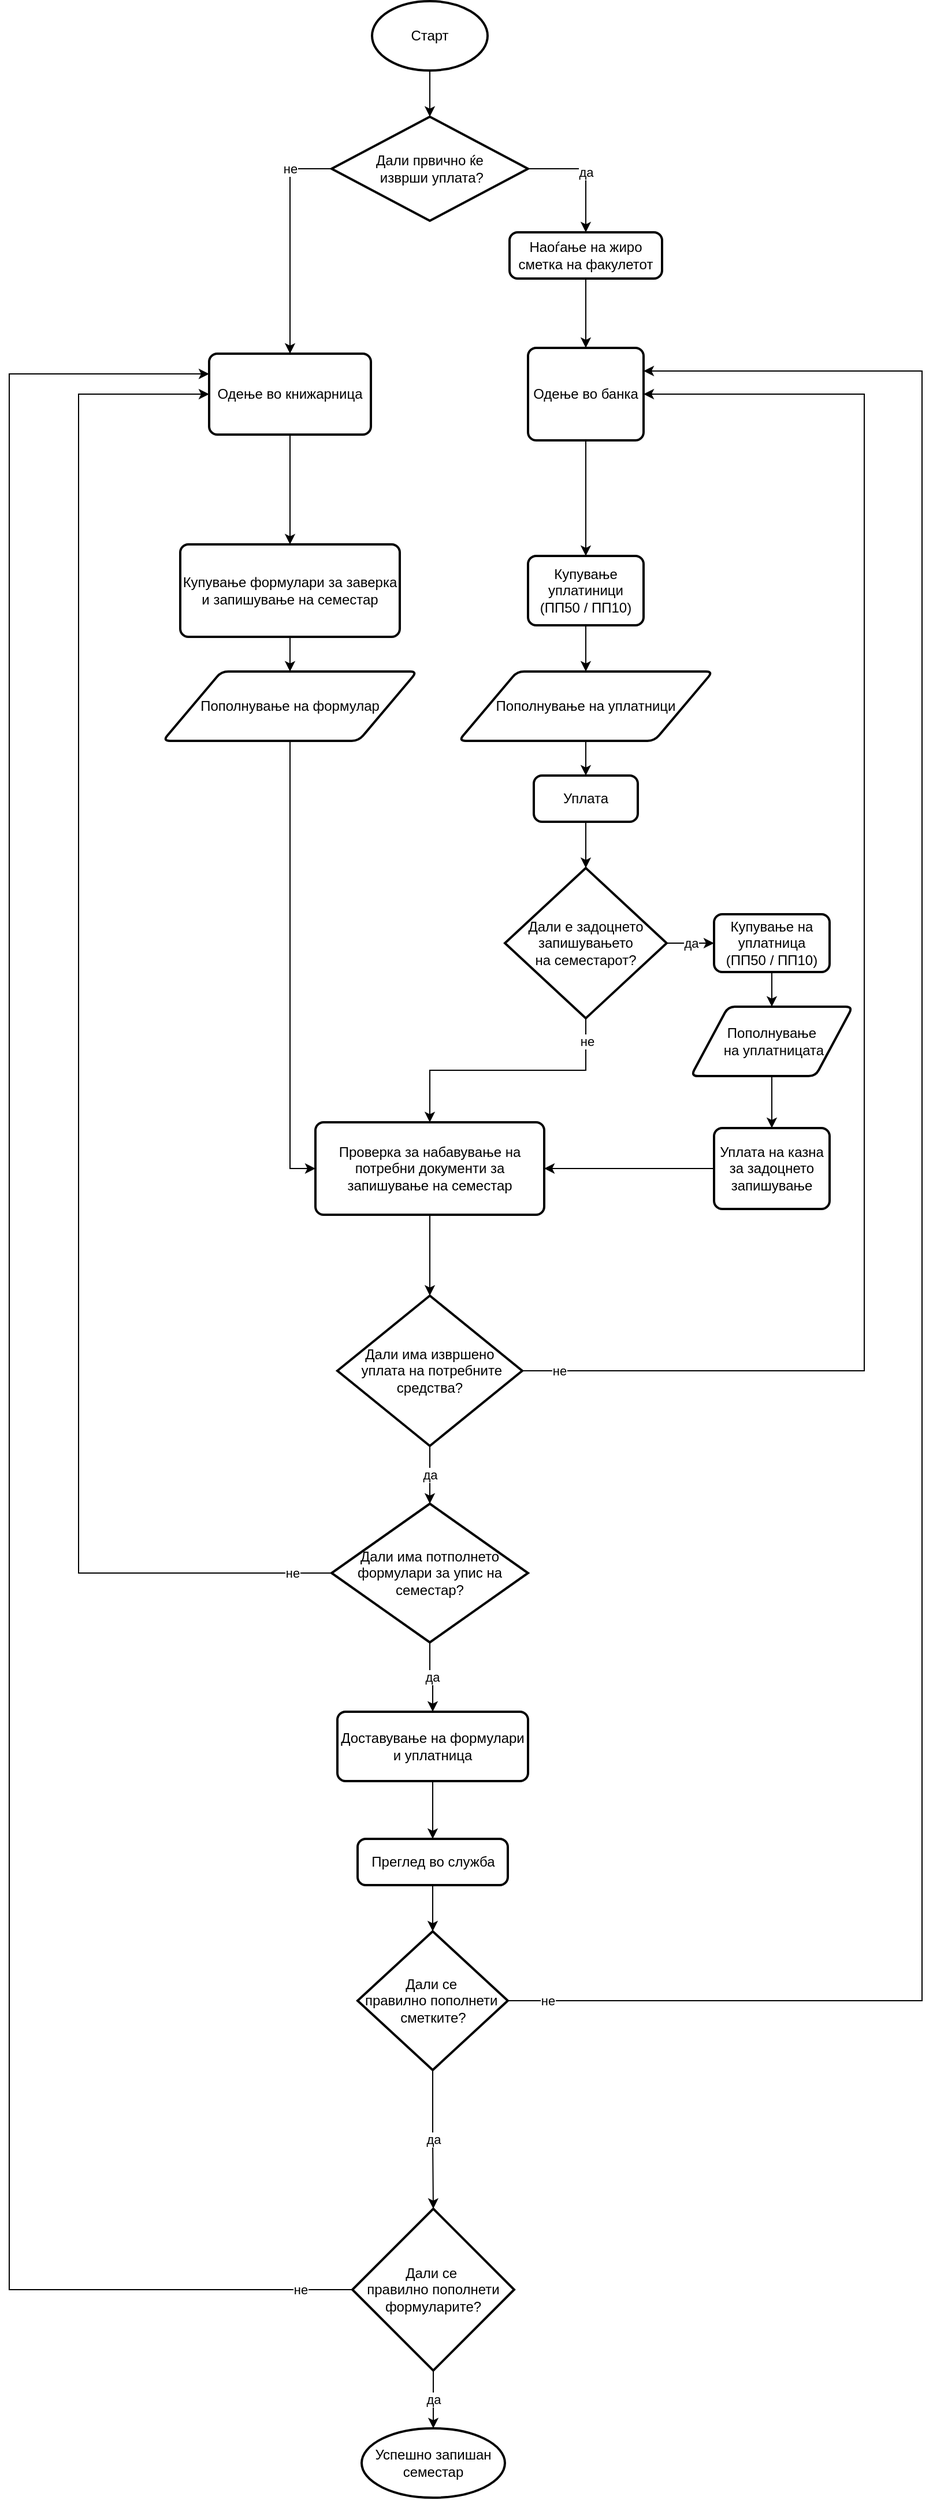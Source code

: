 <mxfile version="26.0.14">
  <diagram name="Page-1" id="tX3nNqRqcCU1jk92epG6">
    <mxGraphModel dx="1290" dy="1743" grid="1" gridSize="10" guides="1" tooltips="1" connect="1" arrows="1" fold="1" page="1" pageScale="1" pageWidth="827" pageHeight="1169" math="0" shadow="0">
      <root>
        <mxCell id="0" />
        <mxCell id="1" parent="0" />
        <mxCell id="rppevgBpJnkYU8gySghs-69" value="" style="edgeStyle=orthogonalEdgeStyle;rounded=0;orthogonalLoop=1;jettySize=auto;html=1;" edge="1" parent="1" source="rppevgBpJnkYU8gySghs-1" target="rppevgBpJnkYU8gySghs-67">
          <mxGeometry relative="1" as="geometry" />
        </mxCell>
        <mxCell id="rppevgBpJnkYU8gySghs-1" value="Старт" style="strokeWidth=2;html=1;shape=mxgraph.flowchart.start_1;whiteSpace=wrap;" vertex="1" parent="1">
          <mxGeometry x="364" y="-150" width="100" height="60" as="geometry" />
        </mxCell>
        <mxCell id="rppevgBpJnkYU8gySghs-50" style="edgeStyle=orthogonalEdgeStyle;rounded=0;orthogonalLoop=1;jettySize=auto;html=1;exitX=0.5;exitY=1;exitDx=0;exitDy=0;entryX=0.5;entryY=0;entryDx=0;entryDy=0;" edge="1" parent="1" source="rppevgBpJnkYU8gySghs-2" target="rppevgBpJnkYU8gySghs-4">
          <mxGeometry relative="1" as="geometry" />
        </mxCell>
        <mxCell id="rppevgBpJnkYU8gySghs-2" value="Купување формулари за заверка и запишување на семестар" style="rounded=1;whiteSpace=wrap;html=1;absoluteArcSize=1;arcSize=14;strokeWidth=2;" vertex="1" parent="1">
          <mxGeometry x="198" y="320" width="190" height="80" as="geometry" />
        </mxCell>
        <mxCell id="rppevgBpJnkYU8gySghs-116" style="edgeStyle=orthogonalEdgeStyle;rounded=0;orthogonalLoop=1;jettySize=auto;html=1;exitX=0.5;exitY=1;exitDx=0;exitDy=0;entryX=0;entryY=0.5;entryDx=0;entryDy=0;" edge="1" parent="1" source="rppevgBpJnkYU8gySghs-4" target="rppevgBpJnkYU8gySghs-59">
          <mxGeometry relative="1" as="geometry" />
        </mxCell>
        <mxCell id="rppevgBpJnkYU8gySghs-4" value="Пополнување на формулар" style="shape=parallelogram;html=1;strokeWidth=2;perimeter=parallelogramPerimeter;whiteSpace=wrap;rounded=1;arcSize=12;size=0.23;" vertex="1" parent="1">
          <mxGeometry x="183" y="430" width="220" height="60" as="geometry" />
        </mxCell>
        <mxCell id="rppevgBpJnkYU8gySghs-105" value="" style="edgeStyle=orthogonalEdgeStyle;rounded=0;orthogonalLoop=1;jettySize=auto;html=1;" edge="1" parent="1" source="rppevgBpJnkYU8gySghs-6" target="rppevgBpJnkYU8gySghs-98">
          <mxGeometry relative="1" as="geometry" />
        </mxCell>
        <mxCell id="rppevgBpJnkYU8gySghs-6" value="Уплата" style="rounded=1;whiteSpace=wrap;html=1;absoluteArcSize=1;arcSize=14;strokeWidth=2;" vertex="1" parent="1">
          <mxGeometry x="504" y="520" width="90" height="40" as="geometry" />
        </mxCell>
        <mxCell id="rppevgBpJnkYU8gySghs-85" value="" style="edgeStyle=orthogonalEdgeStyle;rounded=0;orthogonalLoop=1;jettySize=auto;html=1;" edge="1" parent="1" source="rppevgBpJnkYU8gySghs-7" target="rppevgBpJnkYU8gySghs-8">
          <mxGeometry relative="1" as="geometry" />
        </mxCell>
        <mxCell id="rppevgBpJnkYU8gySghs-7" value="Доставување на формулари и уплатница" style="rounded=1;whiteSpace=wrap;html=1;absoluteArcSize=1;arcSize=14;strokeWidth=2;" vertex="1" parent="1">
          <mxGeometry x="334" y="1330" width="165" height="60" as="geometry" />
        </mxCell>
        <mxCell id="rppevgBpJnkYU8gySghs-87" value="" style="edgeStyle=orthogonalEdgeStyle;rounded=0;orthogonalLoop=1;jettySize=auto;html=1;" edge="1" parent="1" source="rppevgBpJnkYU8gySghs-8" target="rppevgBpJnkYU8gySghs-86">
          <mxGeometry relative="1" as="geometry" />
        </mxCell>
        <mxCell id="rppevgBpJnkYU8gySghs-8" value="Преглед во служба" style="rounded=1;whiteSpace=wrap;html=1;absoluteArcSize=1;arcSize=14;strokeWidth=2;" vertex="1" parent="1">
          <mxGeometry x="351.5" y="1440" width="130" height="40" as="geometry" />
        </mxCell>
        <mxCell id="rppevgBpJnkYU8gySghs-24" value="Успешно запишан семестар" style="strokeWidth=2;html=1;shape=mxgraph.flowchart.start_1;whiteSpace=wrap;" vertex="1" parent="1">
          <mxGeometry x="355" y="1950" width="124" height="60" as="geometry" />
        </mxCell>
        <mxCell id="rppevgBpJnkYU8gySghs-40" value="" style="edgeStyle=orthogonalEdgeStyle;rounded=0;orthogonalLoop=1;jettySize=auto;html=1;" edge="1" parent="1" source="rppevgBpJnkYU8gySghs-26" target="rppevgBpJnkYU8gySghs-2">
          <mxGeometry relative="1" as="geometry" />
        </mxCell>
        <mxCell id="rppevgBpJnkYU8gySghs-26" value="Одење во книжарница" style="rounded=1;whiteSpace=wrap;html=1;absoluteArcSize=1;arcSize=14;strokeWidth=2;" vertex="1" parent="1">
          <mxGeometry x="223" y="155" width="140" height="70" as="geometry" />
        </mxCell>
        <mxCell id="rppevgBpJnkYU8gySghs-104" value="" style="edgeStyle=orthogonalEdgeStyle;rounded=0;orthogonalLoop=1;jettySize=auto;html=1;" edge="1" parent="1" source="rppevgBpJnkYU8gySghs-29" target="rppevgBpJnkYU8gySghs-30">
          <mxGeometry relative="1" as="geometry" />
        </mxCell>
        <mxCell id="rppevgBpJnkYU8gySghs-29" value="Одење во банка" style="rounded=1;whiteSpace=wrap;html=1;absoluteArcSize=1;arcSize=14;strokeWidth=2;" vertex="1" parent="1">
          <mxGeometry x="499" y="150" width="100" height="80" as="geometry" />
        </mxCell>
        <mxCell id="rppevgBpJnkYU8gySghs-73" value="" style="edgeStyle=orthogonalEdgeStyle;rounded=0;orthogonalLoop=1;jettySize=auto;html=1;" edge="1" parent="1" source="rppevgBpJnkYU8gySghs-30" target="rppevgBpJnkYU8gySghs-51">
          <mxGeometry relative="1" as="geometry" />
        </mxCell>
        <mxCell id="rppevgBpJnkYU8gySghs-30" value="Купување уплатиници (ПП50 / ПП10)" style="rounded=1;whiteSpace=wrap;html=1;absoluteArcSize=1;arcSize=14;strokeWidth=2;" vertex="1" parent="1">
          <mxGeometry x="499" y="330" width="100" height="60" as="geometry" />
        </mxCell>
        <mxCell id="rppevgBpJnkYU8gySghs-53" value="" style="edgeStyle=orthogonalEdgeStyle;rounded=0;orthogonalLoop=1;jettySize=auto;html=1;" edge="1" parent="1" source="rppevgBpJnkYU8gySghs-51" target="rppevgBpJnkYU8gySghs-6">
          <mxGeometry relative="1" as="geometry" />
        </mxCell>
        <mxCell id="rppevgBpJnkYU8gySghs-51" value="Пополнување на уплатници" style="shape=parallelogram;html=1;strokeWidth=2;perimeter=parallelogramPerimeter;whiteSpace=wrap;rounded=1;arcSize=12;size=0.23;" vertex="1" parent="1">
          <mxGeometry x="439" y="430" width="220" height="60" as="geometry" />
        </mxCell>
        <mxCell id="rppevgBpJnkYU8gySghs-78" value="" style="edgeStyle=orthogonalEdgeStyle;rounded=0;orthogonalLoop=1;jettySize=auto;html=1;" edge="1" parent="1" source="rppevgBpJnkYU8gySghs-59" target="rppevgBpJnkYU8gySghs-77">
          <mxGeometry relative="1" as="geometry" />
        </mxCell>
        <mxCell id="rppevgBpJnkYU8gySghs-59" value="Проверка за набавување на потребни документи за запишување на семестар" style="rounded=1;whiteSpace=wrap;html=1;absoluteArcSize=1;arcSize=14;strokeWidth=2;" vertex="1" parent="1">
          <mxGeometry x="315" y="820" width="198" height="80" as="geometry" />
        </mxCell>
        <mxCell id="rppevgBpJnkYU8gySghs-70" value="да" style="edgeStyle=orthogonalEdgeStyle;rounded=0;orthogonalLoop=1;jettySize=auto;html=1;exitX=1;exitY=0.5;exitDx=0;exitDy=0;exitPerimeter=0;entryX=0.5;entryY=0;entryDx=0;entryDy=0;" edge="1" parent="1" source="rppevgBpJnkYU8gySghs-67" target="rppevgBpJnkYU8gySghs-93">
          <mxGeometry relative="1" as="geometry" />
        </mxCell>
        <mxCell id="rppevgBpJnkYU8gySghs-71" value="не" style="edgeStyle=orthogonalEdgeStyle;rounded=0;orthogonalLoop=1;jettySize=auto;html=1;exitX=0;exitY=0.5;exitDx=0;exitDy=0;exitPerimeter=0;entryX=0.5;entryY=0;entryDx=0;entryDy=0;" edge="1" parent="1" source="rppevgBpJnkYU8gySghs-67" target="rppevgBpJnkYU8gySghs-26">
          <mxGeometry x="-0.633" relative="1" as="geometry">
            <mxPoint as="offset" />
          </mxGeometry>
        </mxCell>
        <mxCell id="rppevgBpJnkYU8gySghs-67" value="Дали првично ќе&lt;div&gt;&amp;nbsp;изврши уплата?&lt;br&gt;&lt;/div&gt;" style="strokeWidth=2;html=1;shape=mxgraph.flowchart.decision;whiteSpace=wrap;" vertex="1" parent="1">
          <mxGeometry x="329" y="-50" width="170" height="90" as="geometry" />
        </mxCell>
        <mxCell id="rppevgBpJnkYU8gySghs-82" value="не" style="edgeStyle=orthogonalEdgeStyle;rounded=0;orthogonalLoop=1;jettySize=auto;html=1;exitX=1;exitY=0.5;exitDx=0;exitDy=0;exitPerimeter=0;entryX=1;entryY=0.5;entryDx=0;entryDy=0;" edge="1" parent="1" source="rppevgBpJnkYU8gySghs-77" target="rppevgBpJnkYU8gySghs-29">
          <mxGeometry x="-0.952" relative="1" as="geometry">
            <Array as="points">
              <mxPoint x="790" y="1035" />
              <mxPoint x="790" y="190" />
            </Array>
            <mxPoint as="offset" />
          </mxGeometry>
        </mxCell>
        <mxCell id="rppevgBpJnkYU8gySghs-77" value="Дали има извршено&lt;div&gt;&amp;nbsp;уплата на потребните средства?&lt;/div&gt;" style="strokeWidth=2;html=1;shape=mxgraph.flowchart.decision;whiteSpace=wrap;" vertex="1" parent="1">
          <mxGeometry x="334" y="970" width="160" height="130" as="geometry" />
        </mxCell>
        <mxCell id="rppevgBpJnkYU8gySghs-83" value="да" style="edgeStyle=orthogonalEdgeStyle;rounded=0;orthogonalLoop=1;jettySize=auto;html=1;" edge="1" parent="1" source="rppevgBpJnkYU8gySghs-79" target="rppevgBpJnkYU8gySghs-7">
          <mxGeometry relative="1" as="geometry" />
        </mxCell>
        <mxCell id="rppevgBpJnkYU8gySghs-84" value="не" style="edgeStyle=orthogonalEdgeStyle;rounded=0;orthogonalLoop=1;jettySize=auto;html=1;exitX=0;exitY=0.5;exitDx=0;exitDy=0;exitPerimeter=0;entryX=0;entryY=0.5;entryDx=0;entryDy=0;" edge="1" parent="1" source="rppevgBpJnkYU8gySghs-79" target="rppevgBpJnkYU8gySghs-26">
          <mxGeometry x="-0.95" relative="1" as="geometry">
            <Array as="points">
              <mxPoint x="110" y="1210" />
              <mxPoint x="110" y="190" />
            </Array>
            <mxPoint as="offset" />
          </mxGeometry>
        </mxCell>
        <mxCell id="rppevgBpJnkYU8gySghs-79" value="Дали има потполнето формулари за упис на семестар?" style="strokeWidth=2;html=1;shape=mxgraph.flowchart.decision;whiteSpace=wrap;" vertex="1" parent="1">
          <mxGeometry x="329" y="1150" width="170" height="120" as="geometry" />
        </mxCell>
        <mxCell id="rppevgBpJnkYU8gySghs-81" value="да" style="edgeStyle=orthogonalEdgeStyle;rounded=0;orthogonalLoop=1;jettySize=auto;html=1;exitX=0.5;exitY=1;exitDx=0;exitDy=0;exitPerimeter=0;entryX=0.5;entryY=0;entryDx=0;entryDy=0;entryPerimeter=0;" edge="1" parent="1" source="rppevgBpJnkYU8gySghs-77" target="rppevgBpJnkYU8gySghs-79">
          <mxGeometry relative="1" as="geometry" />
        </mxCell>
        <mxCell id="rppevgBpJnkYU8gySghs-89" value="да" style="edgeStyle=orthogonalEdgeStyle;rounded=0;orthogonalLoop=1;jettySize=auto;html=1;" edge="1" parent="1" source="rppevgBpJnkYU8gySghs-86" target="rppevgBpJnkYU8gySghs-88">
          <mxGeometry relative="1" as="geometry" />
        </mxCell>
        <mxCell id="rppevgBpJnkYU8gySghs-90" value="не" style="edgeStyle=orthogonalEdgeStyle;rounded=0;orthogonalLoop=1;jettySize=auto;html=1;exitX=1;exitY=0.5;exitDx=0;exitDy=0;exitPerimeter=0;entryX=1;entryY=0.25;entryDx=0;entryDy=0;" edge="1" parent="1" source="rppevgBpJnkYU8gySghs-86" target="rppevgBpJnkYU8gySghs-29">
          <mxGeometry x="-0.966" relative="1" as="geometry">
            <Array as="points">
              <mxPoint x="840" y="1580" />
              <mxPoint x="840" y="170" />
            </Array>
            <mxPoint as="offset" />
          </mxGeometry>
        </mxCell>
        <mxCell id="rppevgBpJnkYU8gySghs-86" value="Дали се&amp;nbsp;&lt;div&gt;правилно пополнети&amp;nbsp;&lt;div&gt;сметките?&lt;/div&gt;&lt;/div&gt;" style="strokeWidth=2;html=1;shape=mxgraph.flowchart.decision;whiteSpace=wrap;" vertex="1" parent="1">
          <mxGeometry x="351.5" y="1520" width="130" height="120" as="geometry" />
        </mxCell>
        <mxCell id="rppevgBpJnkYU8gySghs-91" value="да" style="edgeStyle=orthogonalEdgeStyle;rounded=0;orthogonalLoop=1;jettySize=auto;html=1;" edge="1" parent="1" source="rppevgBpJnkYU8gySghs-88" target="rppevgBpJnkYU8gySghs-24">
          <mxGeometry relative="1" as="geometry" />
        </mxCell>
        <mxCell id="rppevgBpJnkYU8gySghs-92" value="не" style="edgeStyle=orthogonalEdgeStyle;rounded=0;orthogonalLoop=1;jettySize=auto;html=1;exitX=0;exitY=0.5;exitDx=0;exitDy=0;exitPerimeter=0;entryX=0;entryY=0.25;entryDx=0;entryDy=0;" edge="1" parent="1" source="rppevgBpJnkYU8gySghs-88" target="rppevgBpJnkYU8gySghs-26">
          <mxGeometry x="-0.957" relative="1" as="geometry">
            <Array as="points">
              <mxPoint x="50" y="1830" />
              <mxPoint x="50" y="173" />
            </Array>
            <mxPoint as="offset" />
          </mxGeometry>
        </mxCell>
        <mxCell id="rppevgBpJnkYU8gySghs-88" value="Дали се&amp;nbsp;&lt;div&gt;правилно пополнети формуларите?&lt;/div&gt;" style="strokeWidth=2;html=1;shape=mxgraph.flowchart.decision;whiteSpace=wrap;" vertex="1" parent="1">
          <mxGeometry x="347" y="1760" width="140" height="140" as="geometry" />
        </mxCell>
        <mxCell id="rppevgBpJnkYU8gySghs-95" value="" style="edgeStyle=orthogonalEdgeStyle;rounded=0;orthogonalLoop=1;jettySize=auto;html=1;" edge="1" parent="1" source="rppevgBpJnkYU8gySghs-93" target="rppevgBpJnkYU8gySghs-29">
          <mxGeometry relative="1" as="geometry" />
        </mxCell>
        <mxCell id="rppevgBpJnkYU8gySghs-93" value="Наоѓање на жиро сметка на факулетот" style="rounded=1;whiteSpace=wrap;html=1;absoluteArcSize=1;arcSize=14;strokeWidth=2;" vertex="1" parent="1">
          <mxGeometry x="483" y="50" width="132" height="40" as="geometry" />
        </mxCell>
        <mxCell id="rppevgBpJnkYU8gySghs-107" value="да" style="edgeStyle=orthogonalEdgeStyle;rounded=0;orthogonalLoop=1;jettySize=auto;html=1;" edge="1" parent="1" source="rppevgBpJnkYU8gySghs-98" target="rppevgBpJnkYU8gySghs-106">
          <mxGeometry relative="1" as="geometry" />
        </mxCell>
        <mxCell id="rppevgBpJnkYU8gySghs-117" value="не" style="edgeStyle=orthogonalEdgeStyle;rounded=0;orthogonalLoop=1;jettySize=auto;html=1;exitX=0.5;exitY=1;exitDx=0;exitDy=0;exitPerimeter=0;entryX=0.5;entryY=0;entryDx=0;entryDy=0;" edge="1" parent="1" source="rppevgBpJnkYU8gySghs-98" target="rppevgBpJnkYU8gySghs-59">
          <mxGeometry x="-0.822" y="1" relative="1" as="geometry">
            <mxPoint as="offset" />
          </mxGeometry>
        </mxCell>
        <mxCell id="rppevgBpJnkYU8gySghs-98" value="Дали е задоцнето запишувањето&lt;div&gt;на семестарот?&lt;/div&gt;" style="strokeWidth=2;html=1;shape=mxgraph.flowchart.decision;whiteSpace=wrap;" vertex="1" parent="1">
          <mxGeometry x="479" y="600" width="140" height="130" as="geometry" />
        </mxCell>
        <mxCell id="rppevgBpJnkYU8gySghs-110" value="" style="edgeStyle=orthogonalEdgeStyle;rounded=0;orthogonalLoop=1;jettySize=auto;html=1;" edge="1" parent="1" source="rppevgBpJnkYU8gySghs-106" target="rppevgBpJnkYU8gySghs-109">
          <mxGeometry relative="1" as="geometry" />
        </mxCell>
        <mxCell id="rppevgBpJnkYU8gySghs-106" value="Купување на уплатница&lt;div&gt;(ПП50 / ПП10)&lt;/div&gt;" style="rounded=1;whiteSpace=wrap;html=1;absoluteArcSize=1;arcSize=14;strokeWidth=2;" vertex="1" parent="1">
          <mxGeometry x="660" y="640" width="100" height="50" as="geometry" />
        </mxCell>
        <mxCell id="rppevgBpJnkYU8gySghs-114" style="edgeStyle=orthogonalEdgeStyle;rounded=0;orthogonalLoop=1;jettySize=auto;html=1;entryX=1;entryY=0.5;entryDx=0;entryDy=0;" edge="1" parent="1" source="rppevgBpJnkYU8gySghs-108" target="rppevgBpJnkYU8gySghs-59">
          <mxGeometry relative="1" as="geometry" />
        </mxCell>
        <mxCell id="rppevgBpJnkYU8gySghs-108" value="Уплата на казна за задоцнето запишување" style="rounded=1;whiteSpace=wrap;html=1;absoluteArcSize=1;arcSize=14;strokeWidth=2;" vertex="1" parent="1">
          <mxGeometry x="660" y="825" width="100" height="70" as="geometry" />
        </mxCell>
        <mxCell id="rppevgBpJnkYU8gySghs-111" value="" style="edgeStyle=orthogonalEdgeStyle;rounded=0;orthogonalLoop=1;jettySize=auto;html=1;" edge="1" parent="1" source="rppevgBpJnkYU8gySghs-109" target="rppevgBpJnkYU8gySghs-108">
          <mxGeometry relative="1" as="geometry" />
        </mxCell>
        <mxCell id="rppevgBpJnkYU8gySghs-109" value="Пополнување&lt;div&gt;&amp;nbsp;на уплатницата&lt;/div&gt;" style="shape=parallelogram;html=1;strokeWidth=2;perimeter=parallelogramPerimeter;whiteSpace=wrap;rounded=1;arcSize=12;size=0.23;" vertex="1" parent="1">
          <mxGeometry x="640" y="720" width="140" height="60" as="geometry" />
        </mxCell>
      </root>
    </mxGraphModel>
  </diagram>
</mxfile>

